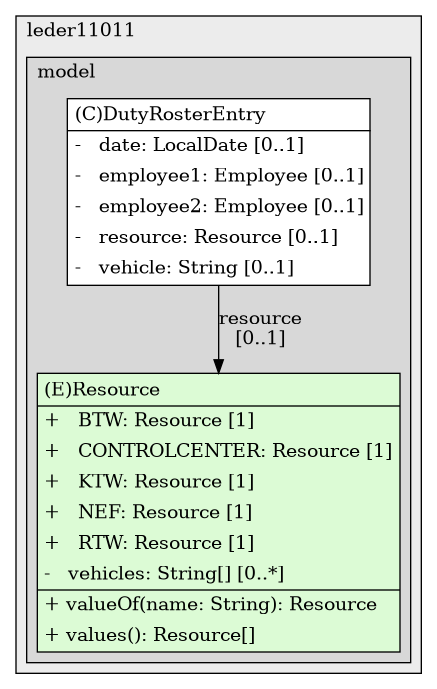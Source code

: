 @startuml

/' diagram meta data start
config=StructureConfiguration;
{
  "projectClassification": {
    "searchMode": "OpenProject", // OpenProject, AllProjects
    "includedProjects": "",
    "pathEndKeywords": "*.impl",
    "isClientPath": "",
    "isClientName": "",
    "isTestPath": "",
    "isTestName": "",
    "isMappingPath": "",
    "isMappingName": "",
    "isDataAccessPath": "",
    "isDataAccessName": "",
    "isDataStructurePath": "",
    "isDataStructureName": "",
    "isInterfaceStructuresPath": "",
    "isInterfaceStructuresName": "",
    "isEntryPointPath": "",
    "isEntryPointName": "",
    "treatFinalFieldsAsMandatory": false
  },
  "graphRestriction": {
    "classPackageExcludeFilter": "",
    "classPackageIncludeFilter": "",
    "classNameExcludeFilter": "",
    "classNameIncludeFilter": "",
    "methodNameExcludeFilter": "",
    "methodNameIncludeFilter": "",
    "removeByInheritance": "", // inheritance/annotation based filtering is done in a second step
    "removeByAnnotation": "",
    "removeByClassPackage": "", // cleanup the graph after inheritance/annotation based filtering is done
    "removeByClassName": "",
    "cutMappings": false,
    "cutEnum": true,
    "cutTests": true,
    "cutClient": true,
    "cutDataAccess": false,
    "cutInterfaceStructures": false,
    "cutDataStructures": false,
    "cutGetterAndSetter": true,
    "cutConstructors": true
  },
  "graphTraversal": {
    "forwardDepth": 6,
    "backwardDepth": 6,
    "classPackageExcludeFilter": "",
    "classPackageIncludeFilter": "",
    "classNameExcludeFilter": "",
    "classNameIncludeFilter": "",
    "methodNameExcludeFilter": "",
    "methodNameIncludeFilter": "",
    "hideMappings": false,
    "hideDataStructures": false,
    "hidePrivateMethods": true,
    "hideInterfaceCalls": true, // indirection: implementation -> interface (is hidden) -> implementation
    "onlyShowApplicationEntryPoints": false, // root node is included
    "useMethodCallsForStructureDiagram": "ForwardOnly" // ForwardOnly, BothDirections, No
  },
  "details": {
    "aggregation": "GroupByClass", // ByClass, GroupByClass, None
    "showClassGenericTypes": true,
    "showMethods": true,
    "showMethodParameterNames": true,
    "showMethodParameterTypes": true,
    "showMethodReturnType": true,
    "showPackageLevels": 2,
    "showDetailedClassStructure": true
  },
  "rootClass": "org.leder11011.model.Resource",
  "extensionCallbackMethod": "" // qualified.class.name#methodName - signature: public static String method(String)
}
diagram meta data end '/



digraph g {
    rankdir="TB"
    splines=polyline
    

'nodes 
subgraph cluster_971480264 { 
   	label=leder11011
	labeljust=l
	fillcolor="#ececec"
	style=filled
   
   subgraph cluster_1005453069 { 
   	label=model
	labeljust=l
	fillcolor="#d8d8d8"
	style=filled
   
   DutyRosterEntry1582652093[
	label=<<TABLE BORDER="1" CELLBORDER="0" CELLPADDING="4" CELLSPACING="0">
<TR><TD ALIGN="LEFT" >(C)DutyRosterEntry</TD></TR>
<HR/>
<TR><TD ALIGN="LEFT" >-   date: LocalDate [0..1]</TD></TR>
<TR><TD ALIGN="LEFT" >-   employee1: Employee [0..1]</TD></TR>
<TR><TD ALIGN="LEFT" >-   employee2: Employee [0..1]</TD></TR>
<TR><TD ALIGN="LEFT" >-   resource: Resource [0..1]</TD></TR>
<TR><TD ALIGN="LEFT" >-   vehicle: String [0..1]</TD></TR>
</TABLE>>
	style=filled
	margin=0
	shape=plaintext
	fillcolor="#FFFFFF"
];

Resource1582652093[
	label=<<TABLE BORDER="1" CELLBORDER="0" CELLPADDING="4" CELLSPACING="0">
<TR><TD ALIGN="LEFT" >(E)Resource</TD></TR>
<HR/>
<TR><TD ALIGN="LEFT" >+   BTW: Resource [1]</TD></TR>
<TR><TD ALIGN="LEFT" >+   CONTROLCENTER: Resource [1]</TD></TR>
<TR><TD ALIGN="LEFT" >+   KTW: Resource [1]</TD></TR>
<TR><TD ALIGN="LEFT" >+   NEF: Resource [1]</TD></TR>
<TR><TD ALIGN="LEFT" >+   RTW: Resource [1]</TD></TR>
<TR><TD ALIGN="LEFT" >-   vehicles: String[] [0..*]</TD></TR>
<HR/>
<TR><TD ALIGN="LEFT" >+ valueOf(name: String): Resource</TD></TR>
<TR><TD ALIGN="LEFT" >+ values(): Resource[]</TD></TR>
</TABLE>>
	style=filled
	margin=0
	shape=plaintext
	fillcolor="#DCFBD5"
];
} 
} 

'edges    
DutyRosterEntry1582652093 -> Resource1582652093[label="resource
[0..1]"];
    
}
@enduml